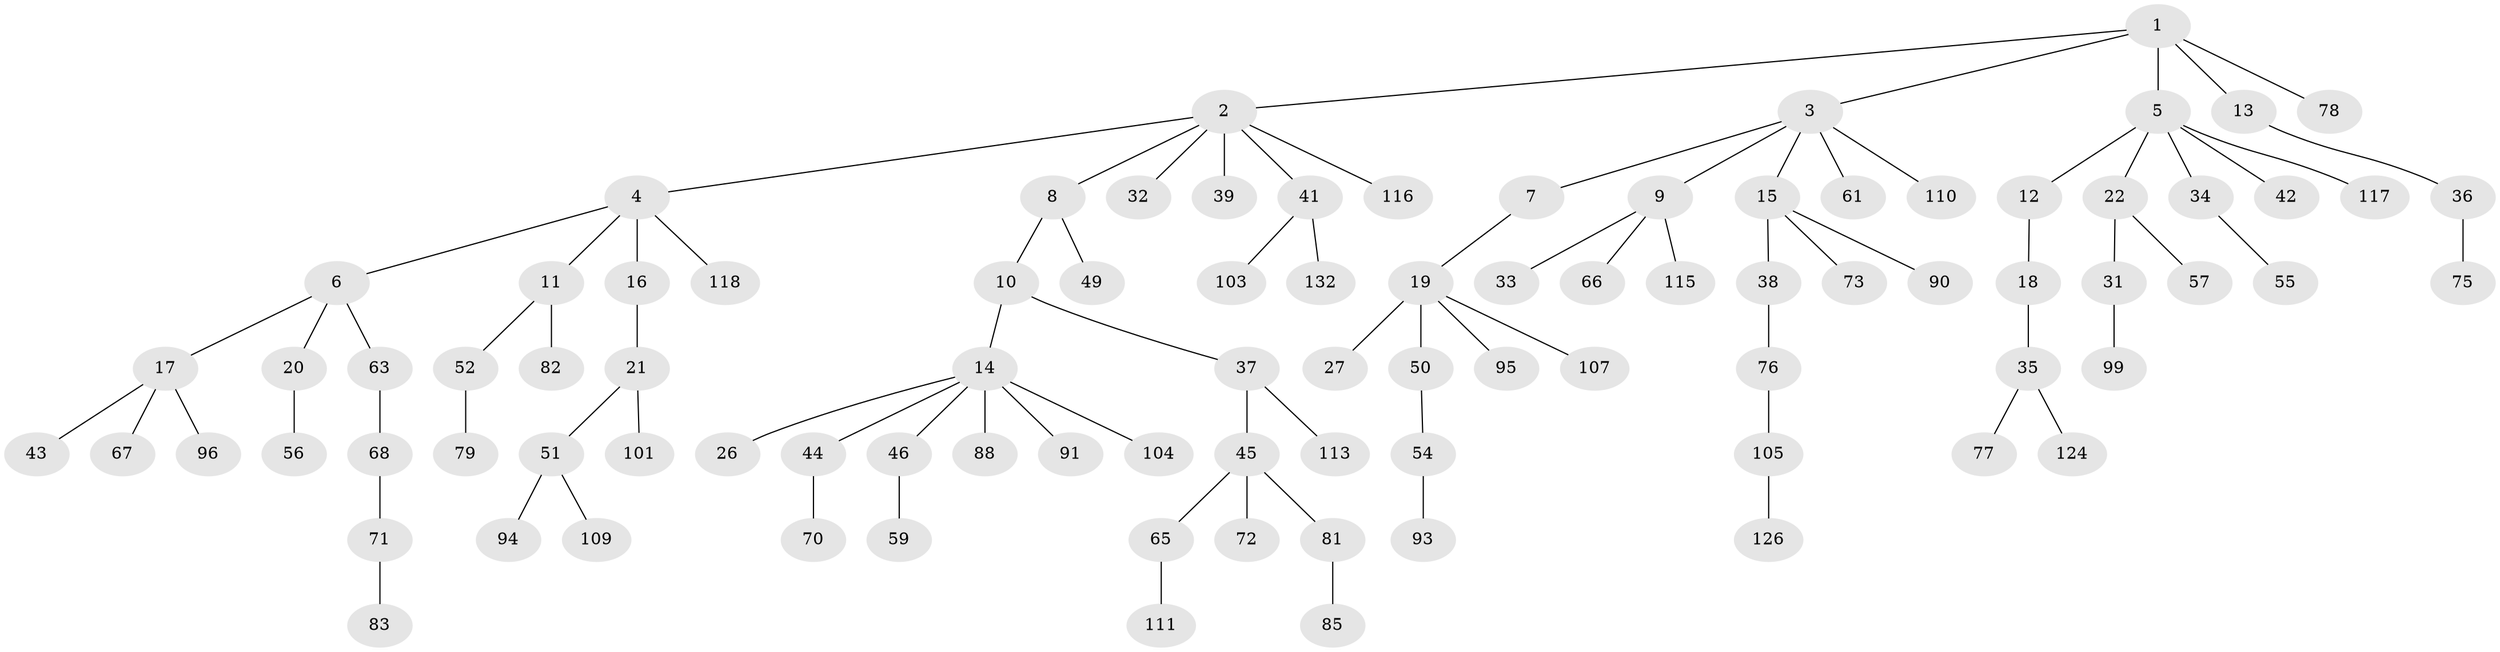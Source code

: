 // original degree distribution, {6: 0.022727272727272728, 8: 0.007575757575757576, 7: 0.015151515151515152, 5: 0.015151515151515152, 4: 0.045454545454545456, 2: 0.25757575757575757, 3: 0.13636363636363635, 1: 0.5}
// Generated by graph-tools (version 1.1) at 2025/42/03/06/25 10:42:05]
// undirected, 91 vertices, 90 edges
graph export_dot {
graph [start="1"]
  node [color=gray90,style=filled];
  1 [super="+121"];
  2 [super="+84"];
  3 [super="+119"];
  4 [super="+40"];
  5 [super="+112"];
  6;
  7;
  8 [super="+108"];
  9 [super="+29"];
  10;
  11 [super="+24"];
  12 [super="+80"];
  13 [super="+28"];
  14 [super="+23"];
  15 [super="+86"];
  16;
  17 [super="+127"];
  18 [super="+48"];
  19 [super="+30"];
  20;
  21 [super="+25"];
  22 [super="+122"];
  26 [super="+53"];
  27;
  31 [super="+89"];
  32 [super="+98"];
  33;
  34 [super="+120"];
  35 [super="+74"];
  36;
  37 [super="+92"];
  38;
  39 [super="+87"];
  41 [super="+47"];
  42;
  43 [super="+131"];
  44 [super="+128"];
  45 [super="+62"];
  46;
  49;
  50 [super="+58"];
  51 [super="+64"];
  52;
  54 [super="+69"];
  55;
  56;
  57;
  59 [super="+60"];
  61 [super="+114"];
  63 [super="+102"];
  65 [super="+106"];
  66;
  67;
  68;
  70;
  71 [super="+129"];
  72;
  73;
  75;
  76 [super="+125"];
  77;
  78 [super="+130"];
  79;
  81;
  82;
  83;
  85 [super="+97"];
  88;
  90;
  91;
  93;
  94;
  95 [super="+100"];
  96;
  99;
  101;
  103;
  104;
  105;
  107;
  109;
  110;
  111;
  113;
  115 [super="+123"];
  116;
  117;
  118;
  124;
  126;
  132;
  1 -- 2;
  1 -- 3;
  1 -- 5;
  1 -- 13;
  1 -- 78;
  2 -- 4;
  2 -- 8;
  2 -- 32;
  2 -- 39;
  2 -- 41;
  2 -- 116;
  3 -- 7;
  3 -- 9;
  3 -- 15;
  3 -- 61;
  3 -- 110;
  4 -- 6;
  4 -- 11;
  4 -- 16;
  4 -- 118;
  5 -- 12;
  5 -- 22;
  5 -- 34;
  5 -- 42;
  5 -- 117;
  6 -- 17;
  6 -- 20;
  6 -- 63;
  7 -- 19;
  8 -- 10;
  8 -- 49;
  9 -- 33;
  9 -- 66;
  9 -- 115;
  10 -- 14;
  10 -- 37;
  11 -- 82;
  11 -- 52;
  12 -- 18;
  13 -- 36;
  14 -- 26;
  14 -- 44;
  14 -- 91;
  14 -- 104;
  14 -- 88;
  14 -- 46;
  15 -- 38;
  15 -- 73;
  15 -- 90;
  16 -- 21;
  17 -- 43;
  17 -- 67;
  17 -- 96;
  18 -- 35;
  19 -- 27;
  19 -- 50;
  19 -- 95;
  19 -- 107;
  20 -- 56;
  21 -- 101;
  21 -- 51;
  22 -- 31;
  22 -- 57;
  31 -- 99;
  34 -- 55;
  35 -- 77;
  35 -- 124;
  36 -- 75;
  37 -- 45;
  37 -- 113;
  38 -- 76;
  41 -- 132;
  41 -- 103;
  44 -- 70;
  45 -- 72;
  45 -- 81;
  45 -- 65;
  46 -- 59;
  50 -- 54;
  51 -- 94;
  51 -- 109;
  52 -- 79;
  54 -- 93;
  63 -- 68;
  65 -- 111;
  68 -- 71;
  71 -- 83;
  76 -- 105;
  81 -- 85;
  105 -- 126;
}
